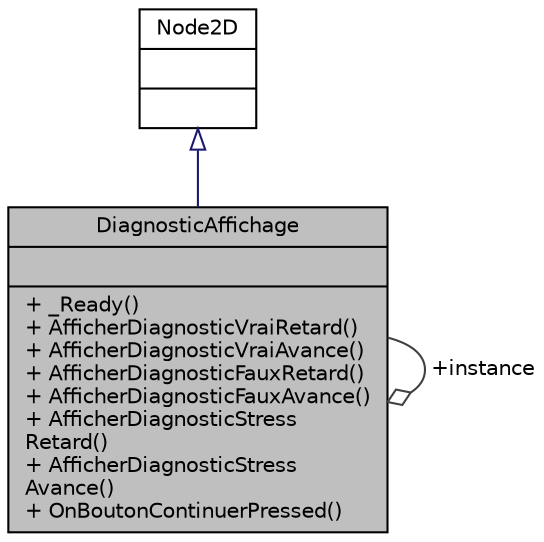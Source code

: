 digraph "DiagnosticAffichage"
{
 // LATEX_PDF_SIZE
  edge [fontname="Helvetica",fontsize="10",labelfontname="Helvetica",labelfontsize="10"];
  node [fontname="Helvetica",fontsize="10",shape=record];
  Node1 [label="{DiagnosticAffichage\n||+ _Ready()\l+ AfficherDiagnosticVraiRetard()\l+ AfficherDiagnosticVraiAvance()\l+ AfficherDiagnosticFauxRetard()\l+ AfficherDiagnosticFauxAvance()\l+ AfficherDiagnosticStress\lRetard()\l+ AfficherDiagnosticStress\lAvance()\l+ OnBoutonContinuerPressed()\l}",height=0.2,width=0.4,color="black", fillcolor="grey75", style="filled", fontcolor="black",tooltip=" "];
  Node2 -> Node1 [dir="back",color="midnightblue",fontsize="10",style="solid",arrowtail="onormal"];
  Node2 [label="{Node2D\n||}",height=0.2,width=0.4,color="black", fillcolor="white", style="filled",tooltip=" "];
  Node1 -> Node1 [color="grey25",fontsize="10",style="solid",label=" +instance" ,arrowhead="odiamond"];
}
